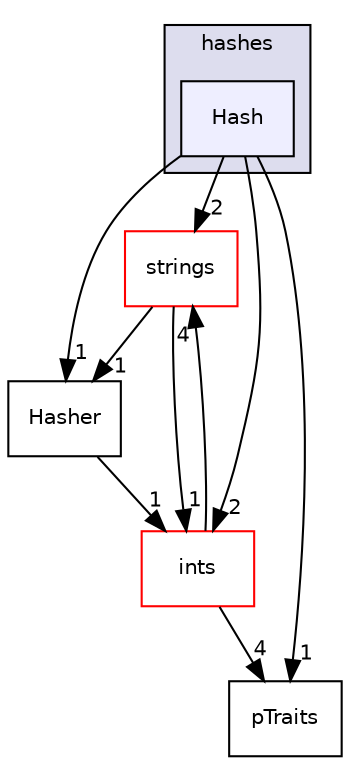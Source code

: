 digraph "src/OpenFOAM/primitives/hashes/Hash" {
  bgcolor=transparent;
  compound=true
  node [ fontsize="10", fontname="Helvetica"];
  edge [ labelfontsize="10", labelfontname="Helvetica"];
  subgraph clusterdir_4283faa153a5178e565ef547cd992a0a {
    graph [ bgcolor="#ddddee", pencolor="black", label="hashes" fontname="Helvetica", fontsize="10", URL="dir_4283faa153a5178e565ef547cd992a0a.html"]
  dir_c87c39360de01c1f5ed519752507a2b7 [shape=box, label="Hash", style="filled", fillcolor="#eeeeff", pencolor="black", URL="dir_c87c39360de01c1f5ed519752507a2b7.html"];
  }
  dir_ce1ee507886310df0e74ee2e624fbc88 [shape=box label="strings" color="red" URL="dir_ce1ee507886310df0e74ee2e624fbc88.html"];
  dir_a71222f4f105181f964ceb320add37f5 [shape=box label="pTraits" URL="dir_a71222f4f105181f964ceb320add37f5.html"];
  dir_086c067a0e64eeb439d30ae0c44248d8 [shape=box label="ints" color="red" URL="dir_086c067a0e64eeb439d30ae0c44248d8.html"];
  dir_5b4b1b881a81b1f472f9d7f3edd93731 [shape=box label="Hasher" URL="dir_5b4b1b881a81b1f472f9d7f3edd93731.html"];
  dir_ce1ee507886310df0e74ee2e624fbc88->dir_086c067a0e64eeb439d30ae0c44248d8 [headlabel="1", labeldistance=1.5 headhref="dir_002383_002348.html"];
  dir_ce1ee507886310df0e74ee2e624fbc88->dir_5b4b1b881a81b1f472f9d7f3edd93731 [headlabel="1", labeldistance=1.5 headhref="dir_002383_002346.html"];
  dir_c87c39360de01c1f5ed519752507a2b7->dir_ce1ee507886310df0e74ee2e624fbc88 [headlabel="2", labeldistance=1.5 headhref="dir_002345_002383.html"];
  dir_c87c39360de01c1f5ed519752507a2b7->dir_a71222f4f105181f964ceb320add37f5 [headlabel="1", labeldistance=1.5 headhref="dir_002345_002364.html"];
  dir_c87c39360de01c1f5ed519752507a2b7->dir_086c067a0e64eeb439d30ae0c44248d8 [headlabel="2", labeldistance=1.5 headhref="dir_002345_002348.html"];
  dir_c87c39360de01c1f5ed519752507a2b7->dir_5b4b1b881a81b1f472f9d7f3edd93731 [headlabel="1", labeldistance=1.5 headhref="dir_002345_002346.html"];
  dir_086c067a0e64eeb439d30ae0c44248d8->dir_ce1ee507886310df0e74ee2e624fbc88 [headlabel="4", labeldistance=1.5 headhref="dir_002348_002383.html"];
  dir_086c067a0e64eeb439d30ae0c44248d8->dir_a71222f4f105181f964ceb320add37f5 [headlabel="4", labeldistance=1.5 headhref="dir_002348_002364.html"];
  dir_5b4b1b881a81b1f472f9d7f3edd93731->dir_086c067a0e64eeb439d30ae0c44248d8 [headlabel="1", labeldistance=1.5 headhref="dir_002346_002348.html"];
}
